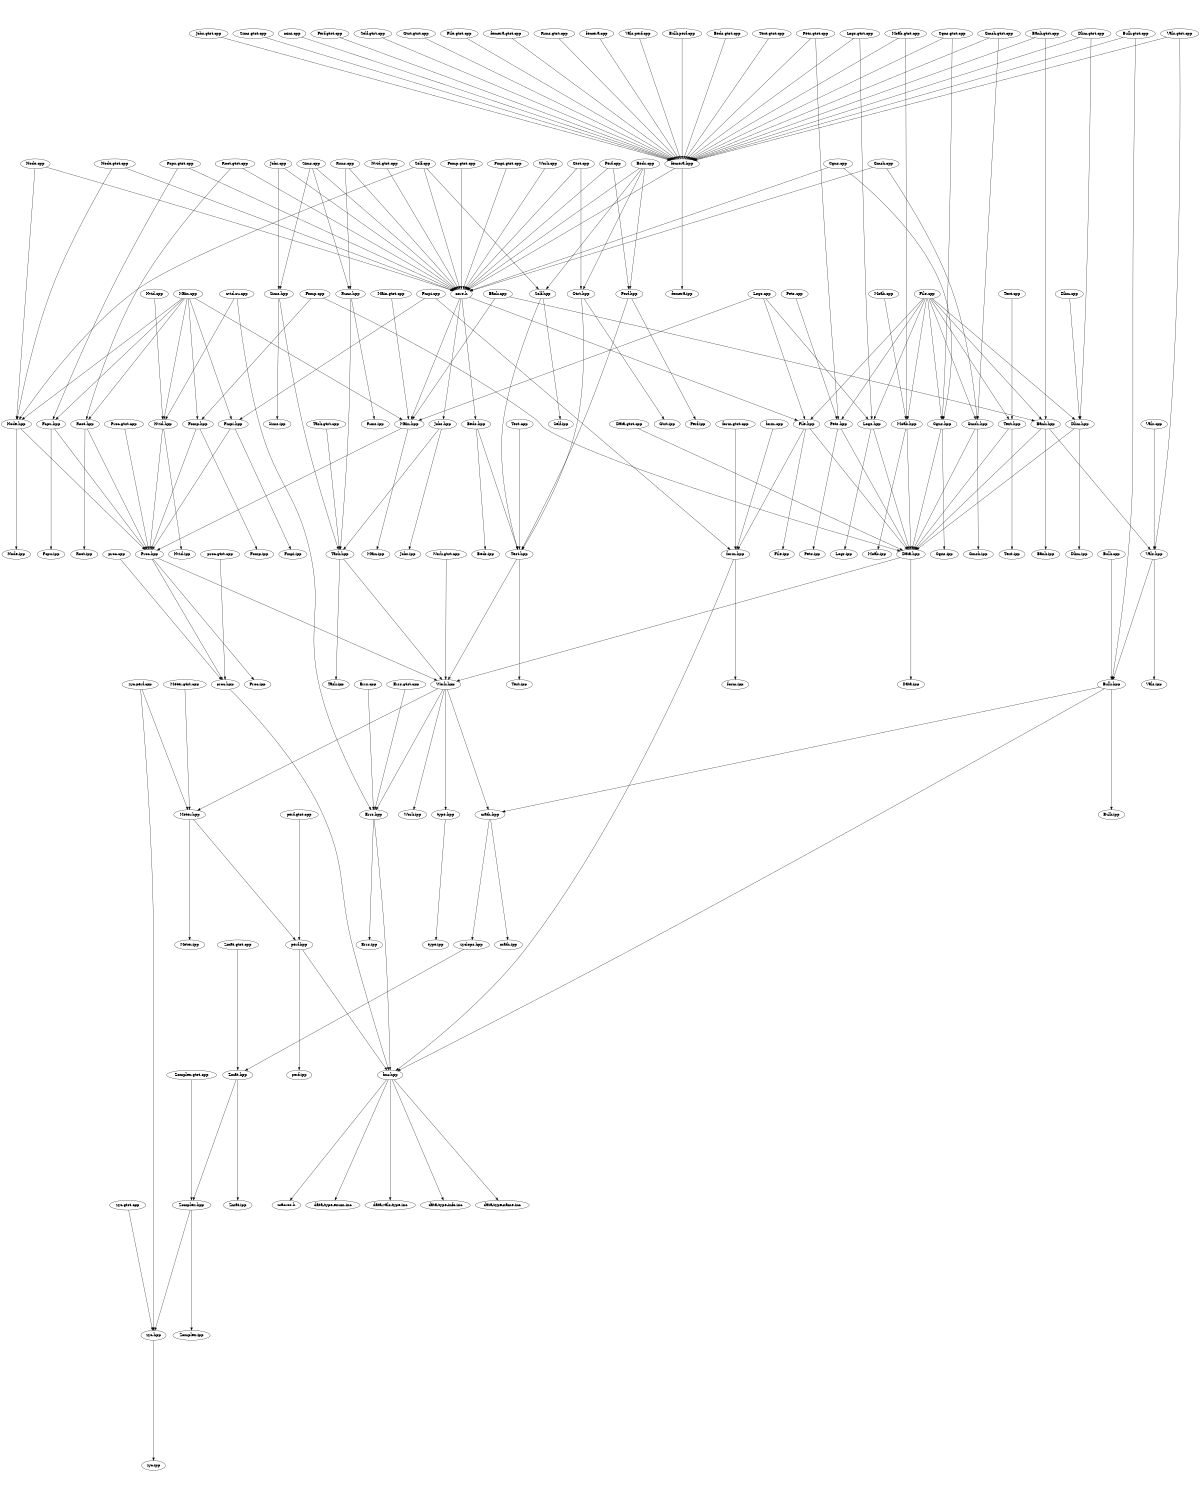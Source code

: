 digraph "source tree" {
    overlap=scale;
    size="8,10";
    ratio="fill";
    fontsize="16";
    fontname="Helvetica";
	clusterrank="local";
	"Work.hpp" -> "type.hpp"
	"Bulk.hpp" -> "math.hpp"
	"core.h" -> "Beds.hpp"
	"Pets.cpp" -> "Pets.hpp"
	"Moab.gtst.cpp" -> "femera.hpp"
	"Moab.hpp" -> "Moab.ipp"
	"Proc.hpp" -> "Work.hpp"
	"Bulk.gtst.cpp" -> "Bulk.hpp"
	"zyc.hpp" -> "zyc.ipp"
	"Self.cpp" -> "Self.hpp"
	"Vals.hpp" -> "Vals.ipp"
	"Self.cpp" -> "Node.hpp"
	"File.cpp" -> "Bank.hpp"
	"Gtst.cpp" -> "core.h"
	"Gmsh.hpp" -> "Gmsh.ipp"
	"Gmsh.cpp" -> "core.h"
	"Zomplex.hpp" -> "zyc.hpp"
	"Sims.hpp" -> "Sims.ipp"
	"math.hpp" -> "zyclops.hpp"
	"Vals.gtst.cpp" -> "femera.hpp"
	"Gtst.hpp" -> "Gtst.ipp"
	"Jobs.gtst.cpp" -> "femera.hpp"
	"Sims.hpp" -> "Task.hpp"
	"Main.cpp" -> "Fcpu.hpp"
	"Beds.cpp" -> "core.h"
	"Sims.cpp" -> "Runs.hpp"
	"Main.cpp" -> "Node.hpp"
	"Sims.gtst.cpp" -> "femera.hpp"
	"Node.cpp" -> "Node.hpp"
	"mini.cpp" -> "femera.hpp"
	"Zmat.hpp" -> "Zomplex.hpp"
	"nvid.cu.cpp" -> "Nvid.hpp"
	"Proc.hpp" -> "Proc.ipp"
	"Errs.cpp" -> "Errs.hpp"
	"Nvid.gtst.cpp" -> "core.h"
	"core.h" -> "Jobs.hpp"
	"Main.cpp" -> "Main.hpp"
	"Dlim.gtst.cpp" -> "femera.hpp"
	"Beds.cpp" -> "Gtst.hpp"
	"Fomp.cpp" -> "Fomp.hpp"
	"File.cpp" -> "Moab.hpp"
	"Bulk.cpp" -> "Bulk.hpp"
	"Pets.gtst.cpp" -> "femera.hpp"
	"core.h" -> "File.hpp"
	"Logs.cpp" -> "Main.hpp"
	"Node.hpp" -> "Proc.hpp"
	"File.cpp" -> "Text.hpp"
	"Cgns.hpp" -> "Cgns.ipp"
	"fmr.hpp" -> "data-type-info.inc"
	"Root.hpp" -> "Proc.hpp"
	"form.gtst.cpp" -> "form.hpp"
	"Perf.gtst.cpp" -> "femera.hpp"
	"Logs.hpp" -> "Data.hpp"
	"Errs.gtst.cpp" -> "Errs.hpp"
	"Self.gtst.cpp" -> "femera.hpp"
	"Task.hpp" -> "Work.hpp"
	"File.cpp" -> "File.hpp"
	"Bulk.hpp" -> "Bulk.ipp"
	"Work.hpp" -> "Work.ipp"
	"Cgns.cpp" -> "Cgns.hpp"
	"Moab.hpp" -> "Data.hpp"
	"Fomp.gtst.cpp" -> "core.h"
	"Perf.cpp" -> "Perf.hpp"
	"zyclops.hpp" -> "Zmat.hpp"
	"form.hpp" -> "fmr.hpp"
	"fmr.hpp" -> "data-type-name.inc"
	"Data.hpp" -> "Data.ipp"
	"Moab.cpp" -> "Moab.hpp"
	"Fomp.hpp" -> "Fomp.ipp"
	"Root.gtst.cpp" -> "Root.hpp"
	"Meter.hpp" -> "Meter.ipp"
	"Beds.hpp" -> "Beds.ipp"
	"File.hpp" -> "Data.hpp"
	"zyc.perf.cpp" -> "Meter.hpp"
	"Pets.gtst.cpp" -> "Pets.hpp"
	"Runs.cpp" -> "Runs.hpp"
	"Bulk.gtst.cpp" -> "femera.hpp"
	"Fmpi.hpp" -> "Proc.hpp"
	"Work.hpp" -> "math.hpp"
	"Text.hpp" -> "Data.hpp"
	"Fcpu.hpp" -> "Proc.hpp"
	"Cgns.hpp" -> "Data.hpp"
	"Fcpu.hpp" -> "Fcpu.ipp"
	"File.cpp" -> "Pets.hpp"
	"Sims.cpp" -> "core.h"
	"Nvid.hpp" -> "Proc.hpp"
	"Fmpi.cpp" -> "Fmpi.hpp"
	"Test.cpp" -> "Test.hpp"
	"type.hpp" -> "type.ipp"
	"Test.hpp" -> "Test.ipp"
	"Test.hpp" -> "Work.hpp"
	"Zomplex.gtst.cpp" -> "Zomplex.hpp"
	"Vals.cpp" -> "Vals.hpp"
	"perf.hpp" -> "fmr.hpp"
	"zyc.perf.cpp" -> "zyc.hpp"
	"Fmpi.gtst.cpp" -> "core.h"
	"Gtst.gtst.cpp" -> "femera.hpp"
	"Main.hpp" -> "Main.ipp"
	"Node.gtst.cpp" -> "core.h"
	"proc.hpp" -> "fmr.hpp"
	"Beds.cpp" -> "Perf.hpp"
	"Jobs.cpp" -> "Sims.hpp"
	"Cgns.gtst.cpp" -> "femera.hpp"
	"Logs.gtst.cpp" -> "femera.hpp"
	"Task.hpp" -> "Task.ipp"
	"Dlim.cpp" -> "Dlim.hpp"
	"Sims.cpp" -> "Sims.hpp"
	"Pets.hpp" -> "Pets.ipp"
	"Errs.hpp" -> "Errs.ipp"
	"Logs.cpp" -> "File.hpp"
	"form.cpp" -> "form.hpp"
	"femera.hpp" -> "femera.ipp"
	"Fcpu.gtst.cpp" -> "Fcpu.hpp"
	"Node.gtst.cpp" -> "Node.hpp"
	"Node.hpp" -> "Node.ipp"
	"Text.hpp" -> "Text.ipp"
	"Gmsh.cpp" -> "Gmsh.hpp"
	"Gmsh.gtst.cpp" -> "Gmsh.hpp"
	"Work.gtst.cpp" -> "Work.hpp"
	"Runs.hpp" -> "Runs.ipp"
	"Root.hpp" -> "Root.ipp"
	"Jobs.hpp" -> "Task.hpp"
	"Logs.gtst.cpp" -> "Logs.hpp"
	"File.gtst.cpp" -> "femera.hpp"
	"Logs.hpp" -> "Logs.ipp"
	"Bank.cpp" -> "Main.hpp"
	"Main.cpp" -> "Nvid.hpp"
	"Dlim.gtst.cpp" -> "Dlim.hpp"
	"Text.cpp" -> "Text.hpp"
	"Moab.gtst.cpp" -> "Moab.hpp"
	"Dlim.hpp" -> "Data.hpp"
	"Self.cpp" -> "core.h"
	"Fomp.cpp" -> "Data.hpp"
	"File.cpp" -> "Gmsh.hpp"
	"Fmpi.cpp" -> "form.hpp"
	"Bank.gtst.cpp" -> "femera.hpp"
	"Errs.hpp" -> "fmr.hpp"
	"form.hpp" -> "form.ipp"
	"fmr.hpp" -> "macros.h"
	"Bank.cpp" -> "Bank.hpp"
	"Bulk.hpp" -> "fmr.hpp"
	"Bank.gtst.cpp" -> "Bank.hpp"
	"Pets.hpp" -> "Data.hpp"
	"Root.gtst.cpp" -> "core.h"
	"Data.hpp" -> "Work.hpp"
	"Work.hpp" -> "Errs.hpp"
	"Main.cpp" -> "Fomp.hpp"
	"nvid.cu.cpp" -> "Errs.hpp"
	"File.hpp" -> "File.ipp"
	"File.cpp" -> "Cgns.hpp"
	"femera.gtst.cpp" -> "femera.hpp"
	"Bank.hpp" -> "Vals.hpp"
	"Runs.gtst.cpp" -> "femera.hpp"
	"Perf.hpp" -> "Perf.ipp"
	"Proc.hpp" -> "proc.hpp"
	"Dlim.hpp" -> "Dlim.ipp"
	"perf.hpp" -> "perf.ipp"
	"Task.gtst.cpp" -> "Task.hpp"
	"Bank.hpp" -> "Data.hpp"
	"Beds.cpp" -> "Self.hpp"
	"zyc.gtst.cpp" -> "zyc.hpp"
	"Gtst.cpp" -> "Gtst.hpp"
	"Runs.cpp" -> "core.h"
	"Vals.hpp" -> "Bulk.hpp"
	"Gmsh.gtst.cpp" -> "femera.hpp"
	"fmr.hpp" -> "data-type-enum.inc"
	"proc.cpp" -> "proc.hpp"
	"femera.cpp" -> "femera.hpp"
	"Nvid.cpp" -> "Nvid.hpp"
	"File.cpp" -> "Logs.hpp"
	"Main.cpp" -> "Fmpi.hpp"
	"Vals.perf.cpp" -> "femera.hpp"
	"Main.hpp" -> "Proc.hpp"
	"fmr.hpp" -> "data-vals-type.inc"
	"Gtst.hpp" -> "Test.hpp"
	"Cgns.gtst.cpp" -> "Cgns.hpp"
	"Main.gtst.cpp" -> "Main.hpp"
	"Nvid.hpp" -> "Nvid.ipp"
	"Fcpu.gtst.cpp" -> "core.h"
	"Bulk.perf.cpp" -> "femera.hpp"
	"Work.hpp" -> "Meter.hpp"
	"Self.hpp" -> "Test.hpp"
	"Cgns.cpp" -> "core.h"
	"Perf.cpp" -> "core.h"
	"Vals.gtst.cpp" -> "Vals.hpp"
	"Meter.gtst.cpp" -> "Meter.hpp"
	"Data.gtst.cpp" -> "Data.hpp"
	"Beds.gtst.cpp" -> "femera.hpp"
	"File.hpp" -> "form.hpp"
	"perf.gtst.cpp" -> "perf.hpp"
	"Bank.hpp" -> "Bank.ipp"
	"Proc.gtst.cpp" -> "Proc.hpp"
	"Node.cpp" -> "core.h"
	"Jobs.cpp" -> "core.h"
	"Work.cpp" -> "core.h"
	"Zomplex.hpp" -> "Zomplex.ipp"
	"Runs.hpp" -> "Task.hpp"
	"File.cpp" -> "Dlim.hpp"
	"Perf.hpp" -> "Test.hpp"
	"femera.hpp" -> "core.h"
	"Jobs.hpp" -> "Jobs.ipp"
	"Logs.cpp" -> "Logs.hpp"
	"core.h" -> "Main.hpp"
	"Zmat.gtst.cpp" -> "Zmat.hpp"
	"proc.gtst.cpp" -> "proc.hpp"
	"Main.cpp" -> "Root.hpp"
	"Fmpi.hpp" -> "Fmpi.ipp"
	"Text.gtst.cpp" -> "femera.hpp"
	"Meter.hpp" -> "perf.hpp"
	"math.hpp" -> "math.ipp"
	"Zmat.hpp" -> "Zmat.ipp"
	"Self.hpp" -> "Self.ipp"
	"Gmsh.hpp" -> "Data.hpp"
	"Beds.hpp" -> "Test.hpp"
	"Fomp.hpp" -> "Proc.hpp"
}
